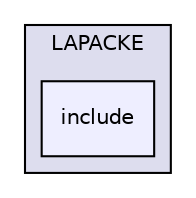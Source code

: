 digraph "libs/lapack-3.6.0/LAPACKE/include" {
  compound=true
  node [ fontsize="10", fontname="Helvetica"];
  edge [ labelfontsize="10", labelfontname="Helvetica"];
  subgraph clusterdir_9b0c331437bdced0af6516abb62b0331 {
    graph [ bgcolor="#ddddee", pencolor="black", label="LAPACKE" fontname="Helvetica", fontsize="10", URL="dir_9b0c331437bdced0af6516abb62b0331.html"]
  dir_adc05bb63f318aa61258028f6686a944 [shape=box, label="include", style="filled", fillcolor="#eeeeff", pencolor="black", URL="dir_adc05bb63f318aa61258028f6686a944.html"];
  }
}
